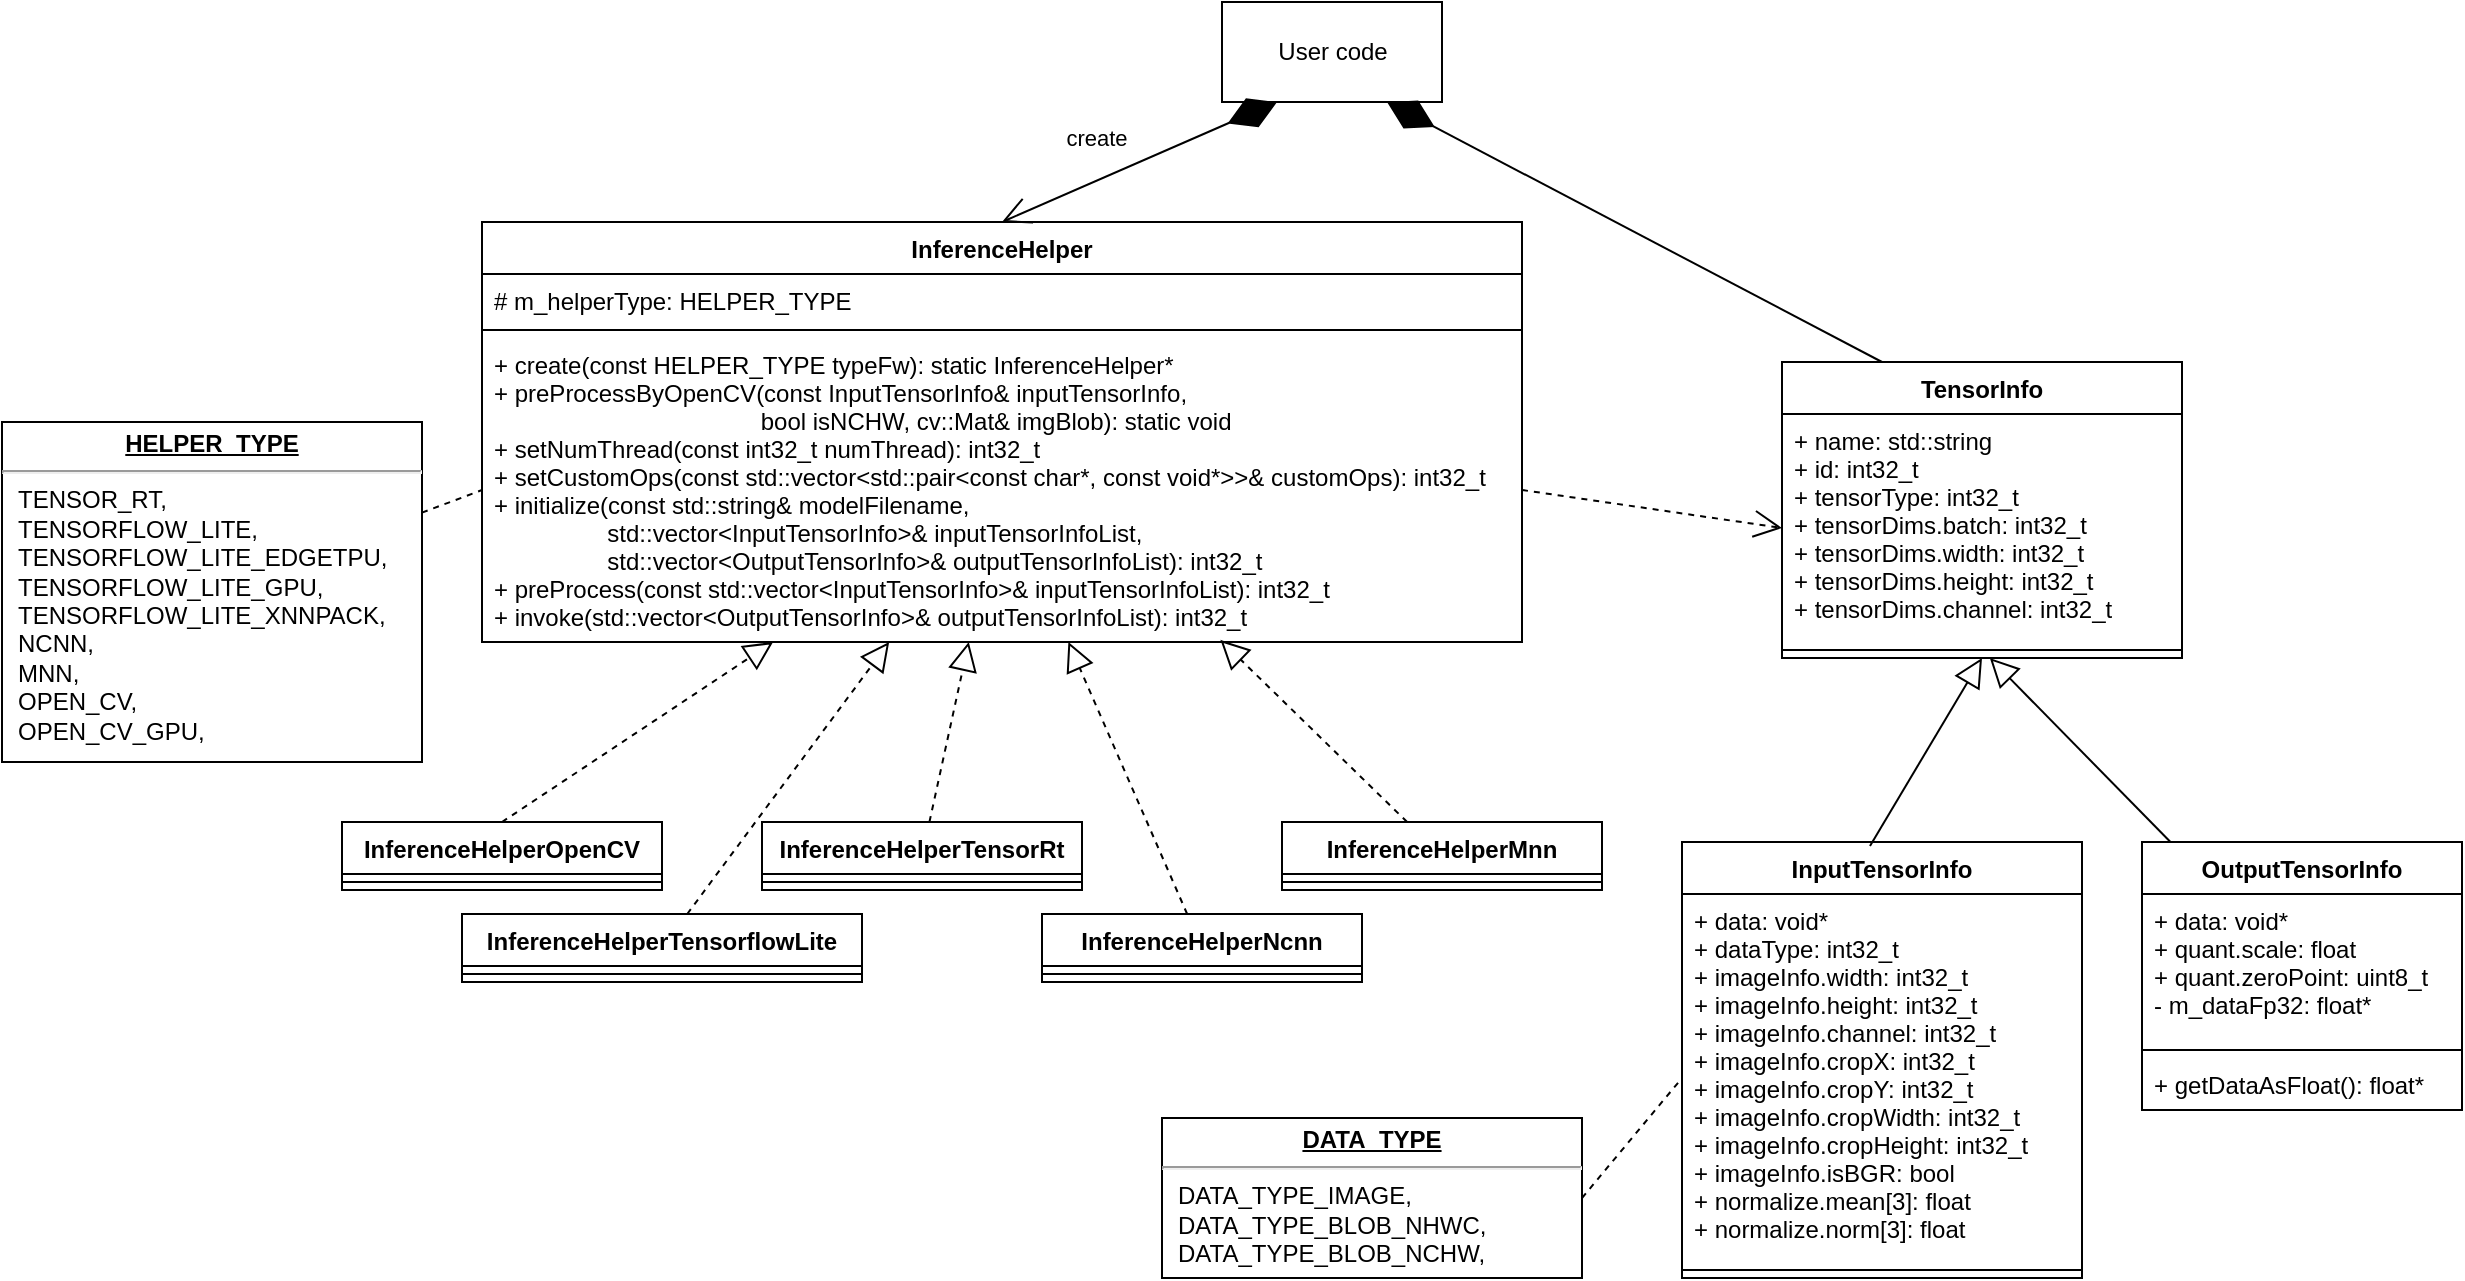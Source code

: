 <mxfile version="13.10.0" type="embed">
    <diagram id="2nVCpC3mRS13LhFPs2z5" name="Page-1">
        <mxGraphModel dx="1877" dy="1993" grid="1" gridSize="10" guides="1" tooltips="1" connect="1" arrows="1" fold="1" page="1" pageScale="1" pageWidth="827" pageHeight="1169" math="0" shadow="0">
            <root>
                <mxCell id="0"/>
                <mxCell id="1" parent="0"/>
                <mxCell id="7" value="TensorInfo" style="swimlane;fontStyle=1;align=center;verticalAlign=top;childLayout=stackLayout;horizontal=1;startSize=26;horizontalStack=0;resizeParent=1;resizeParentMax=0;resizeLast=0;collapsible=1;marginBottom=0;" parent="1" vertex="1">
                    <mxGeometry x="780" y="70" width="200" height="148" as="geometry"/>
                </mxCell>
                <mxCell id="8" value="+ name: std::string&#10;+ id: int32_t&#10;+ tensorType: int32_t&#10;+ tensorDims.batch: int32_t&#10;+ tensorDims.width: int32_t&#10;+ tensorDims.height: int32_t&#10;+ tensorDims.channel: int32_t&#10;" style="text;strokeColor=none;fillColor=none;align=left;verticalAlign=top;spacingLeft=4;spacingRight=4;overflow=hidden;rotatable=0;points=[[0,0.5],[1,0.5]];portConstraint=eastwest;" parent="7" vertex="1">
                    <mxGeometry y="26" width="200" height="114" as="geometry"/>
                </mxCell>
                <mxCell id="9" value="" style="line;strokeWidth=1;fillColor=none;align=left;verticalAlign=middle;spacingTop=-1;spacingLeft=3;spacingRight=3;rotatable=0;labelPosition=right;points=[];portConstraint=eastwest;" parent="7" vertex="1">
                    <mxGeometry y="140" width="200" height="8" as="geometry"/>
                </mxCell>
                <mxCell id="10" value="InputTensorInfo" style="swimlane;fontStyle=1;align=center;verticalAlign=top;childLayout=stackLayout;horizontal=1;startSize=26;horizontalStack=0;resizeParent=1;resizeParentMax=0;resizeLast=0;collapsible=1;marginBottom=0;" parent="1" vertex="1">
                    <mxGeometry x="730" y="310" width="200" height="218" as="geometry"/>
                </mxCell>
                <mxCell id="11" value="+ data: void*&#10;+ dataType: int32_t&#10;+ imageInfo.width: int32_t&#10;+ imageInfo.height: int32_t&#10;+ imageInfo.channel: int32_t&#10;+ imageInfo.cropX: int32_t&#10;+ imageInfo.cropY: int32_t&#10;+ imageInfo.cropWidth: int32_t&#10;+ imageInfo.cropHeight: int32_t&#10;+ imageInfo.isBGR: bool&#10;+ normalize.mean[3]: float&#10;+ normalize.norm[3]: float" style="text;strokeColor=none;fillColor=none;align=left;verticalAlign=top;spacingLeft=4;spacingRight=4;overflow=hidden;rotatable=0;points=[[0,0.5],[1,0.5]];portConstraint=eastwest;" parent="10" vertex="1">
                    <mxGeometry y="26" width="200" height="184" as="geometry"/>
                </mxCell>
                <mxCell id="12" value="" style="line;strokeWidth=1;fillColor=none;align=left;verticalAlign=middle;spacingTop=-1;spacingLeft=3;spacingRight=3;rotatable=0;labelPosition=right;points=[];portConstraint=eastwest;" parent="10" vertex="1">
                    <mxGeometry y="210" width="200" height="8" as="geometry"/>
                </mxCell>
                <mxCell id="17" value="OutputTensorInfo" style="swimlane;fontStyle=1;align=center;verticalAlign=top;childLayout=stackLayout;horizontal=1;startSize=26;horizontalStack=0;resizeParent=1;resizeParentMax=0;resizeLast=0;collapsible=1;marginBottom=0;" parent="1" vertex="1">
                    <mxGeometry x="960" y="310" width="160" height="134" as="geometry"/>
                </mxCell>
                <mxCell id="18" value="+ data: void*&#10;+ quant.scale: float&#10;+ quant.zeroPoint: uint8_t&#10;- m_dataFp32: float*" style="text;strokeColor=none;fillColor=none;align=left;verticalAlign=top;spacingLeft=4;spacingRight=4;overflow=hidden;rotatable=0;points=[[0,0.5],[1,0.5]];portConstraint=eastwest;" parent="17" vertex="1">
                    <mxGeometry y="26" width="160" height="74" as="geometry"/>
                </mxCell>
                <mxCell id="19" value="" style="line;strokeWidth=1;fillColor=none;align=left;verticalAlign=middle;spacingTop=-1;spacingLeft=3;spacingRight=3;rotatable=0;labelPosition=right;points=[];portConstraint=eastwest;" parent="17" vertex="1">
                    <mxGeometry y="100" width="160" height="8" as="geometry"/>
                </mxCell>
                <mxCell id="20" value="+ getDataAsFloat(): float*" style="text;strokeColor=none;fillColor=none;align=left;verticalAlign=top;spacingLeft=4;spacingRight=4;overflow=hidden;rotatable=0;points=[[0,0.5],[1,0.5]];portConstraint=eastwest;" parent="17" vertex="1">
                    <mxGeometry y="108" width="160" height="26" as="geometry"/>
                </mxCell>
                <mxCell id="21" value="" style="endArrow=block;endFill=0;endSize=12;html=1;entryX=0.5;entryY=1;entryDx=0;entryDy=0;exitX=0.47;exitY=0.009;exitDx=0;exitDy=0;exitPerimeter=0;" parent="1" source="10" target="7" edge="1">
                    <mxGeometry width="160" relative="1" as="geometry">
                        <mxPoint x="530" y="420" as="sourcePoint"/>
                        <mxPoint x="690" y="420" as="targetPoint"/>
                    </mxGeometry>
                </mxCell>
                <mxCell id="22" value="" style="endArrow=block;endFill=0;endSize=12;html=1;" parent="1" source="17" target="9" edge="1">
                    <mxGeometry width="160" relative="1" as="geometry">
                        <mxPoint x="884" y="391.962" as="sourcePoint"/>
                        <mxPoint x="1000" y="250" as="targetPoint"/>
                    </mxGeometry>
                </mxCell>
                <mxCell id="31" value="InferenceHelperMnn" style="swimlane;fontStyle=1;align=center;verticalAlign=top;childLayout=stackLayout;horizontal=1;startSize=26;horizontalStack=0;resizeParent=1;resizeParentMax=0;resizeLast=0;collapsible=1;marginBottom=0;" parent="1" vertex="1">
                    <mxGeometry x="530" y="300" width="160" height="34" as="geometry"/>
                </mxCell>
                <mxCell id="33" value="" style="line;strokeWidth=1;fillColor=none;align=left;verticalAlign=middle;spacingTop=-1;spacingLeft=3;spacingRight=3;rotatable=0;labelPosition=right;points=[];portConstraint=eastwest;" parent="31" vertex="1">
                    <mxGeometry y="26" width="160" height="8" as="geometry"/>
                </mxCell>
                <mxCell id="35" value="InferenceHelperNcnn" style="swimlane;fontStyle=1;align=center;verticalAlign=top;childLayout=stackLayout;horizontal=1;startSize=26;horizontalStack=0;resizeParent=1;resizeParentMax=0;resizeLast=0;collapsible=1;marginBottom=0;" parent="1" vertex="1">
                    <mxGeometry x="410" y="346" width="160" height="34" as="geometry"/>
                </mxCell>
                <mxCell id="36" value="" style="line;strokeWidth=1;fillColor=none;align=left;verticalAlign=middle;spacingTop=-1;spacingLeft=3;spacingRight=3;rotatable=0;labelPosition=right;points=[];portConstraint=eastwest;" parent="35" vertex="1">
                    <mxGeometry y="26" width="160" height="8" as="geometry"/>
                </mxCell>
                <mxCell id="37" value="InferenceHelperOpenCV" style="swimlane;fontStyle=1;align=center;verticalAlign=top;childLayout=stackLayout;horizontal=1;startSize=26;horizontalStack=0;resizeParent=1;resizeParentMax=0;resizeLast=0;collapsible=1;marginBottom=0;" parent="1" vertex="1">
                    <mxGeometry x="60" y="300" width="160" height="34" as="geometry"/>
                </mxCell>
                <mxCell id="38" value="" style="line;strokeWidth=1;fillColor=none;align=left;verticalAlign=middle;spacingTop=-1;spacingLeft=3;spacingRight=3;rotatable=0;labelPosition=right;points=[];portConstraint=eastwest;" parent="37" vertex="1">
                    <mxGeometry y="26" width="160" height="8" as="geometry"/>
                </mxCell>
                <mxCell id="39" value="InferenceHelperTensorflowLite" style="swimlane;fontStyle=1;align=center;verticalAlign=top;childLayout=stackLayout;horizontal=1;startSize=26;horizontalStack=0;resizeParent=1;resizeParentMax=0;resizeLast=0;collapsible=1;marginBottom=0;" parent="1" vertex="1">
                    <mxGeometry x="120" y="346" width="200" height="34" as="geometry"/>
                </mxCell>
                <mxCell id="40" value="" style="line;strokeWidth=1;fillColor=none;align=left;verticalAlign=middle;spacingTop=-1;spacingLeft=3;spacingRight=3;rotatable=0;labelPosition=right;points=[];portConstraint=eastwest;" parent="39" vertex="1">
                    <mxGeometry y="26" width="200" height="8" as="geometry"/>
                </mxCell>
                <mxCell id="41" value="InferenceHelperTensorRt" style="swimlane;fontStyle=1;align=center;verticalAlign=top;childLayout=stackLayout;horizontal=1;startSize=26;horizontalStack=0;resizeParent=1;resizeParentMax=0;resizeLast=0;collapsible=1;marginBottom=0;" parent="1" vertex="1">
                    <mxGeometry x="270" y="300" width="160" height="34" as="geometry"/>
                </mxCell>
                <mxCell id="42" value="" style="line;strokeWidth=1;fillColor=none;align=left;verticalAlign=middle;spacingTop=-1;spacingLeft=3;spacingRight=3;rotatable=0;labelPosition=right;points=[];portConstraint=eastwest;" parent="41" vertex="1">
                    <mxGeometry y="26" width="160" height="8" as="geometry"/>
                </mxCell>
                <mxCell id="43" value="InferenceHelper" style="swimlane;fontStyle=1;align=center;verticalAlign=top;childLayout=stackLayout;horizontal=1;startSize=26;horizontalStack=0;resizeParent=1;resizeParentMax=0;resizeLast=0;collapsible=1;marginBottom=0;" parent="1" vertex="1">
                    <mxGeometry x="130" width="520" height="210" as="geometry"/>
                </mxCell>
                <mxCell id="44" value="# m_helperType: HELPER_TYPE" style="text;strokeColor=none;fillColor=none;align=left;verticalAlign=top;spacingLeft=4;spacingRight=4;overflow=hidden;rotatable=0;points=[[0,0.5],[1,0.5]];portConstraint=eastwest;" parent="43" vertex="1">
                    <mxGeometry y="26" width="520" height="24" as="geometry"/>
                </mxCell>
                <mxCell id="45" value="" style="line;strokeWidth=1;fillColor=none;align=left;verticalAlign=middle;spacingTop=-1;spacingLeft=3;spacingRight=3;rotatable=0;labelPosition=right;points=[];portConstraint=eastwest;" parent="43" vertex="1">
                    <mxGeometry y="50" width="520" height="8" as="geometry"/>
                </mxCell>
                <mxCell id="46" value="+ create(const HELPER_TYPE typeFw): static InferenceHelper*&#10;+ preProcessByOpenCV(const InputTensorInfo&amp; inputTensorInfo,&#10;                                        bool isNCHW, cv::Mat&amp; imgBlob): static void&#10;+ setNumThread(const int32_t numThread): int32_t&#10;+ setCustomOps(const std::vector&lt;std::pair&lt;const char*, const void*&gt;&gt;&amp; customOps): int32_t&#10;+ initialize(const std::string&amp; modelFilename, &#10;                 std::vector&lt;InputTensorInfo&gt;&amp; inputTensorInfoList, &#10;                 std::vector&lt;OutputTensorInfo&gt;&amp; outputTensorInfoList): int32_t&#10;+ preProcess(const std::vector&lt;InputTensorInfo&gt;&amp; inputTensorInfoList): int32_t&#10;+ invoke(std::vector&lt;OutputTensorInfo&gt;&amp; outputTensorInfoList): int32_t" style="text;strokeColor=none;fillColor=none;align=left;verticalAlign=top;spacingLeft=4;spacingRight=4;overflow=hidden;rotatable=0;points=[[0,0.5],[1,0.5]];portConstraint=eastwest;" parent="43" vertex="1">
                    <mxGeometry y="58" width="520" height="152" as="geometry"/>
                </mxCell>
                <mxCell id="47" value="" style="endArrow=block;dashed=1;endFill=0;endSize=12;html=1;exitX=0.5;exitY=0;exitDx=0;exitDy=0;" parent="1" source="37" target="46" edge="1">
                    <mxGeometry width="160" relative="1" as="geometry">
                        <mxPoint x="884" y="391.962" as="sourcePoint"/>
                        <mxPoint x="1010" y="258" as="targetPoint"/>
                    </mxGeometry>
                </mxCell>
                <mxCell id="48" value="" style="endArrow=block;dashed=1;endFill=0;endSize=12;html=1;" parent="1" source="39" target="46" edge="1">
                    <mxGeometry width="160" relative="1" as="geometry">
                        <mxPoint x="110" y="330" as="sourcePoint"/>
                        <mxPoint x="229.084" y="270" as="targetPoint"/>
                    </mxGeometry>
                </mxCell>
                <mxCell id="49" value="" style="endArrow=block;dashed=1;endFill=0;endSize=12;html=1;" parent="1" source="41" target="46" edge="1">
                    <mxGeometry width="160" relative="1" as="geometry">
                        <mxPoint x="205.773" y="376" as="sourcePoint"/>
                        <mxPoint x="304.124" y="270" as="targetPoint"/>
                    </mxGeometry>
                </mxCell>
                <mxCell id="50" value="" style="endArrow=block;dashed=1;endFill=0;endSize=12;html=1;" parent="1" source="35" target="46" edge="1">
                    <mxGeometry width="160" relative="1" as="geometry">
                        <mxPoint x="361.149" y="330" as="sourcePoint"/>
                        <mxPoint x="365.203" y="270" as="targetPoint"/>
                    </mxGeometry>
                </mxCell>
                <mxCell id="51" value="" style="endArrow=block;dashed=1;endFill=0;endSize=12;html=1;entryX=0.71;entryY=0.993;entryDx=0;entryDy=0;entryPerimeter=0;" parent="1" source="31" target="46" edge="1">
                    <mxGeometry width="160" relative="1" as="geometry">
                        <mxPoint x="461.237" y="376" as="sourcePoint"/>
                        <mxPoint x="406.598" y="270" as="targetPoint"/>
                    </mxGeometry>
                </mxCell>
                <mxCell id="52" value="&lt;p style=&quot;margin: 4px 0px 0px ; text-align: center&quot;&gt;&lt;b&gt;&lt;u&gt;HELPER_TYPE&lt;/u&gt;&lt;/b&gt;&lt;br&gt;&lt;/p&gt;&lt;hr&gt;&lt;p style=&quot;margin: 0px ; margin-left: 8px&quot;&gt;TENSOR_RT,&lt;/p&gt;&lt;p style=&quot;margin: 0px ; margin-left: 8px&quot;&gt;TENSORFLOW_LITE,&lt;/p&gt;&lt;p style=&quot;margin: 0px ; margin-left: 8px&quot;&gt;TENSORFLOW_LITE_EDGETPU,&lt;/p&gt;&lt;p style=&quot;margin: 0px ; margin-left: 8px&quot;&gt;TENSORFLOW_LITE_GPU,&lt;/p&gt;&lt;p style=&quot;margin: 0px ; margin-left: 8px&quot;&gt;TENSORFLOW_LITE_XNNPACK,&lt;/p&gt;&lt;p style=&quot;margin: 0px ; margin-left: 8px&quot;&gt;NCNN,&lt;/p&gt;&lt;p style=&quot;margin: 0px ; margin-left: 8px&quot;&gt;MNN,&lt;/p&gt;&lt;p style=&quot;margin: 0px ; margin-left: 8px&quot;&gt;OPEN_CV,&lt;/p&gt;&lt;p style=&quot;margin: 0px ; margin-left: 8px&quot;&gt;OPEN_CV_GPU,&lt;/p&gt;" style="verticalAlign=top;align=left;overflow=fill;fontSize=12;fontFamily=Helvetica;html=1;" parent="1" vertex="1">
                    <mxGeometry x="-110" y="100" width="210" height="170" as="geometry"/>
                </mxCell>
                <mxCell id="54" value="&lt;p style=&quot;margin: 4px 0px 0px ; text-align: center&quot;&gt;&lt;b&gt;&lt;u&gt;DATA_TYPE&lt;/u&gt;&lt;/b&gt;&lt;br&gt;&lt;/p&gt;&lt;hr&gt;&lt;p style=&quot;margin: 0px ; margin-left: 8px&quot;&gt;DATA_TYPE_IMAGE,&lt;/p&gt;&lt;p style=&quot;margin: 0px ; margin-left: 8px&quot;&gt;DATA_TYPE_BLOB_NHWC,&lt;/p&gt;&lt;p style=&quot;margin: 0px ; margin-left: 8px&quot;&gt;DATA_TYPE_BLOB_NCHW,&lt;/p&gt;" style="verticalAlign=top;align=left;overflow=fill;fontSize=12;fontFamily=Helvetica;html=1;" parent="1" vertex="1">
                    <mxGeometry x="470" y="448" width="210" height="80" as="geometry"/>
                </mxCell>
                <mxCell id="60" value="" style="endArrow=none;dashed=1;html=1;entryX=0;entryY=0.5;entryDx=0;entryDy=0;" parent="1" source="52" target="46" edge="1">
                    <mxGeometry width="50" height="50" relative="1" as="geometry">
                        <mxPoint x="490" y="450" as="sourcePoint"/>
                        <mxPoint x="540" y="400" as="targetPoint"/>
                    </mxGeometry>
                </mxCell>
                <mxCell id="61" value="" style="endArrow=none;dashed=1;html=1;entryX=0;entryY=0.5;entryDx=0;entryDy=0;exitX=1;exitY=0.5;exitDx=0;exitDy=0;" parent="1" source="54" target="11" edge="1">
                    <mxGeometry width="50" height="50" relative="1" as="geometry">
                        <mxPoint x="48.558" y="270" as="sourcePoint"/>
                        <mxPoint x="110" y="199" as="targetPoint"/>
                    </mxGeometry>
                </mxCell>
                <mxCell id="62" value="User code" style="html=1;" parent="1" vertex="1">
                    <mxGeometry x="500" y="-110" width="110" height="50" as="geometry"/>
                </mxCell>
                <mxCell id="65" value="create" style="endArrow=diamondThin;endFill=1;endSize=24;html=1;exitX=0.5;exitY=0;exitDx=0;exitDy=0;startArrow=open;startFill=0;startSize=12;entryX=0.25;entryY=1;entryDx=0;entryDy=0;" parent="1" source="43" target="62" edge="1">
                    <mxGeometry x="-0.2" y="20" width="160" relative="1" as="geometry">
                        <mxPoint x="430" y="120" as="sourcePoint"/>
                        <mxPoint x="590" y="120" as="targetPoint"/>
                        <mxPoint as="offset"/>
                    </mxGeometry>
                </mxCell>
                <mxCell id="70" value="" style="endArrow=diamondThin;endFill=1;endSize=24;html=1;entryX=0.75;entryY=1;entryDx=0;entryDy=0;exitX=0.25;exitY=0;exitDx=0;exitDy=0;" parent="1" source="7" target="62" edge="1">
                    <mxGeometry width="160" relative="1" as="geometry">
                        <mxPoint x="430" y="120" as="sourcePoint"/>
                        <mxPoint x="590" y="120" as="targetPoint"/>
                    </mxGeometry>
                </mxCell>
                <mxCell id="72" value="" style="endArrow=open;endFill=1;endSize=12;html=1;entryX=0;entryY=0.5;entryDx=0;entryDy=0;exitX=1;exitY=0.5;exitDx=0;exitDy=0;dashed=1;" parent="1" source="46" target="8" edge="1">
                    <mxGeometry width="160" relative="1" as="geometry">
                        <mxPoint x="110" y="-130" as="sourcePoint"/>
                        <mxPoint x="270" y="-130" as="targetPoint"/>
                    </mxGeometry>
                </mxCell>
            </root>
        </mxGraphModel>
    </diagram>
</mxfile>
